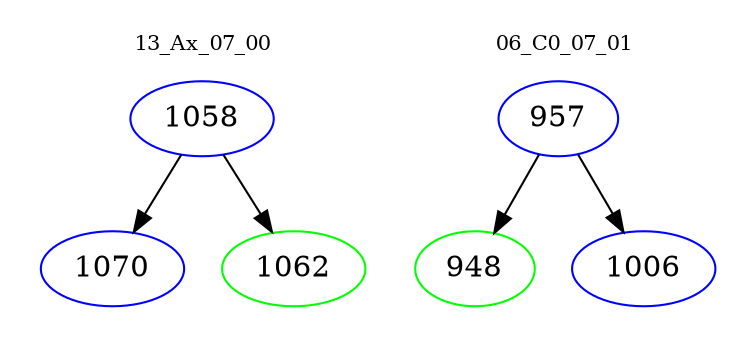 digraph{
subgraph cluster_0 {
color = white
label = "13_Ax_07_00";
fontsize=10;
T0_1058 [label="1058", color="blue"]
T0_1058 -> T0_1070 [color="black"]
T0_1070 [label="1070", color="blue"]
T0_1058 -> T0_1062 [color="black"]
T0_1062 [label="1062", color="green"]
}
subgraph cluster_1 {
color = white
label = "06_C0_07_01";
fontsize=10;
T1_957 [label="957", color="blue"]
T1_957 -> T1_948 [color="black"]
T1_948 [label="948", color="green"]
T1_957 -> T1_1006 [color="black"]
T1_1006 [label="1006", color="blue"]
}
}
